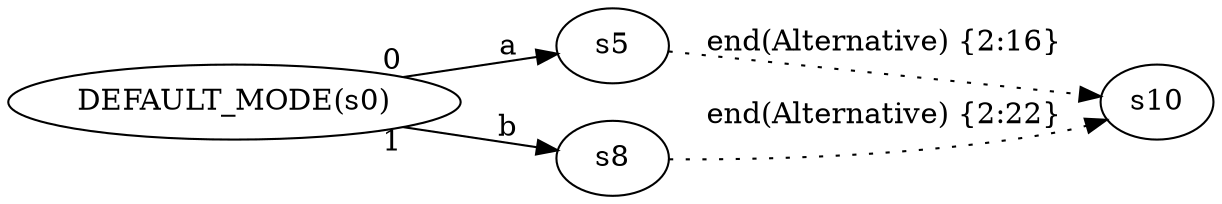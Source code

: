digraph ATN {
  rankdir=LR;

  "DEFAULT_MODE(s0)" -> s5 [label=a taillabel=0]
  s5 -> s10 [label="end(Alternative) {2:16}" style=dotted]
  "DEFAULT_MODE(s0)" -> s8 [label=b taillabel=1]
  s8 -> s10 [label="end(Alternative) {2:22}" style=dotted]
}